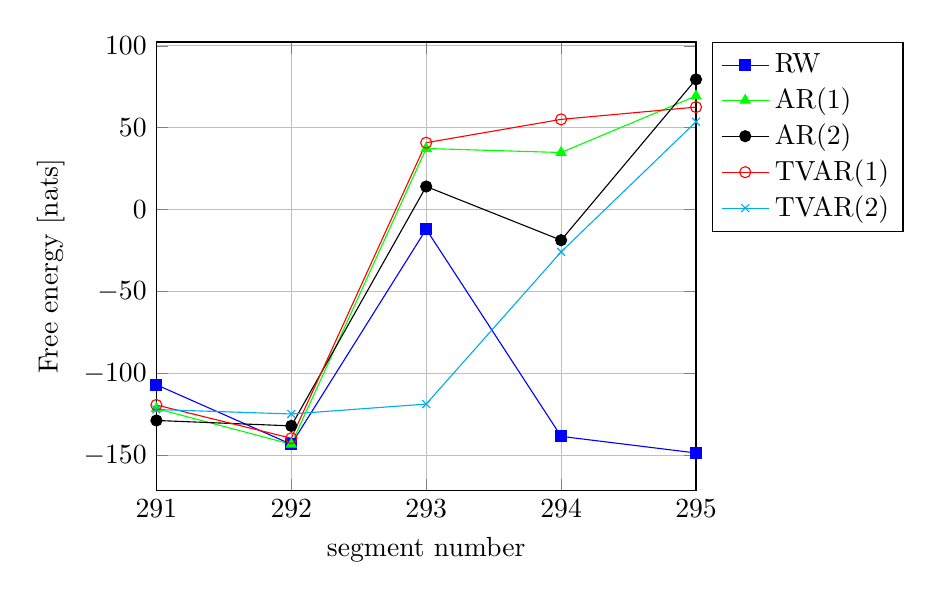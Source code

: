 \begin{tikzpicture}
\begin{axis}[xlabel={segment number}, ylabel={Free energy [nats]}, legend pos={outer north east}, legend cell align={{left}}, scale={1.0}, grid={major}, xmin={291}, xmax={295}]
    \addplot[mark={square*}, blue]
        coordinates {
            (291,-106.959)
            (292,-143.339)
            (293,-12.001)
            (294,-138.468)
            (295,-148.622)
        }
        ;
    \addlegendentry {RW}
    \addplot[mark={triangle*}, green]
        coordinates {
            (291,-121.552)
            (292,-143.277)
            (293,37.298)
            (294,34.848)
            (295,69.372)
        }
        ;
    \addlegendentry {AR(1)}
    \addplot[mark={*}, black]
        coordinates {
            (291,-128.76)
            (292,-132.072)
            (293,14.098)
            (294,-18.708)
            (295,79.496)
        }
        ;
    \addlegendentry {AR(2)}
    \addplot[mark={o}, red]
        coordinates {
            (291,-119.304)
            (292,-139.614)
            (293,40.828)
            (294,55.077)
            (295,62.589)
        }
        ;
    \addlegendentry {TVAR(1)}
    \addplot[mark={x}, cyan]
        coordinates {
            (291,-122.074)
            (292,-124.798)
            (293,-118.75)
            (294,-25.817)
            (295,53.606)
        }
        ;
    \addlegendentry {TVAR(2)}
\end{axis}
\end{tikzpicture}
